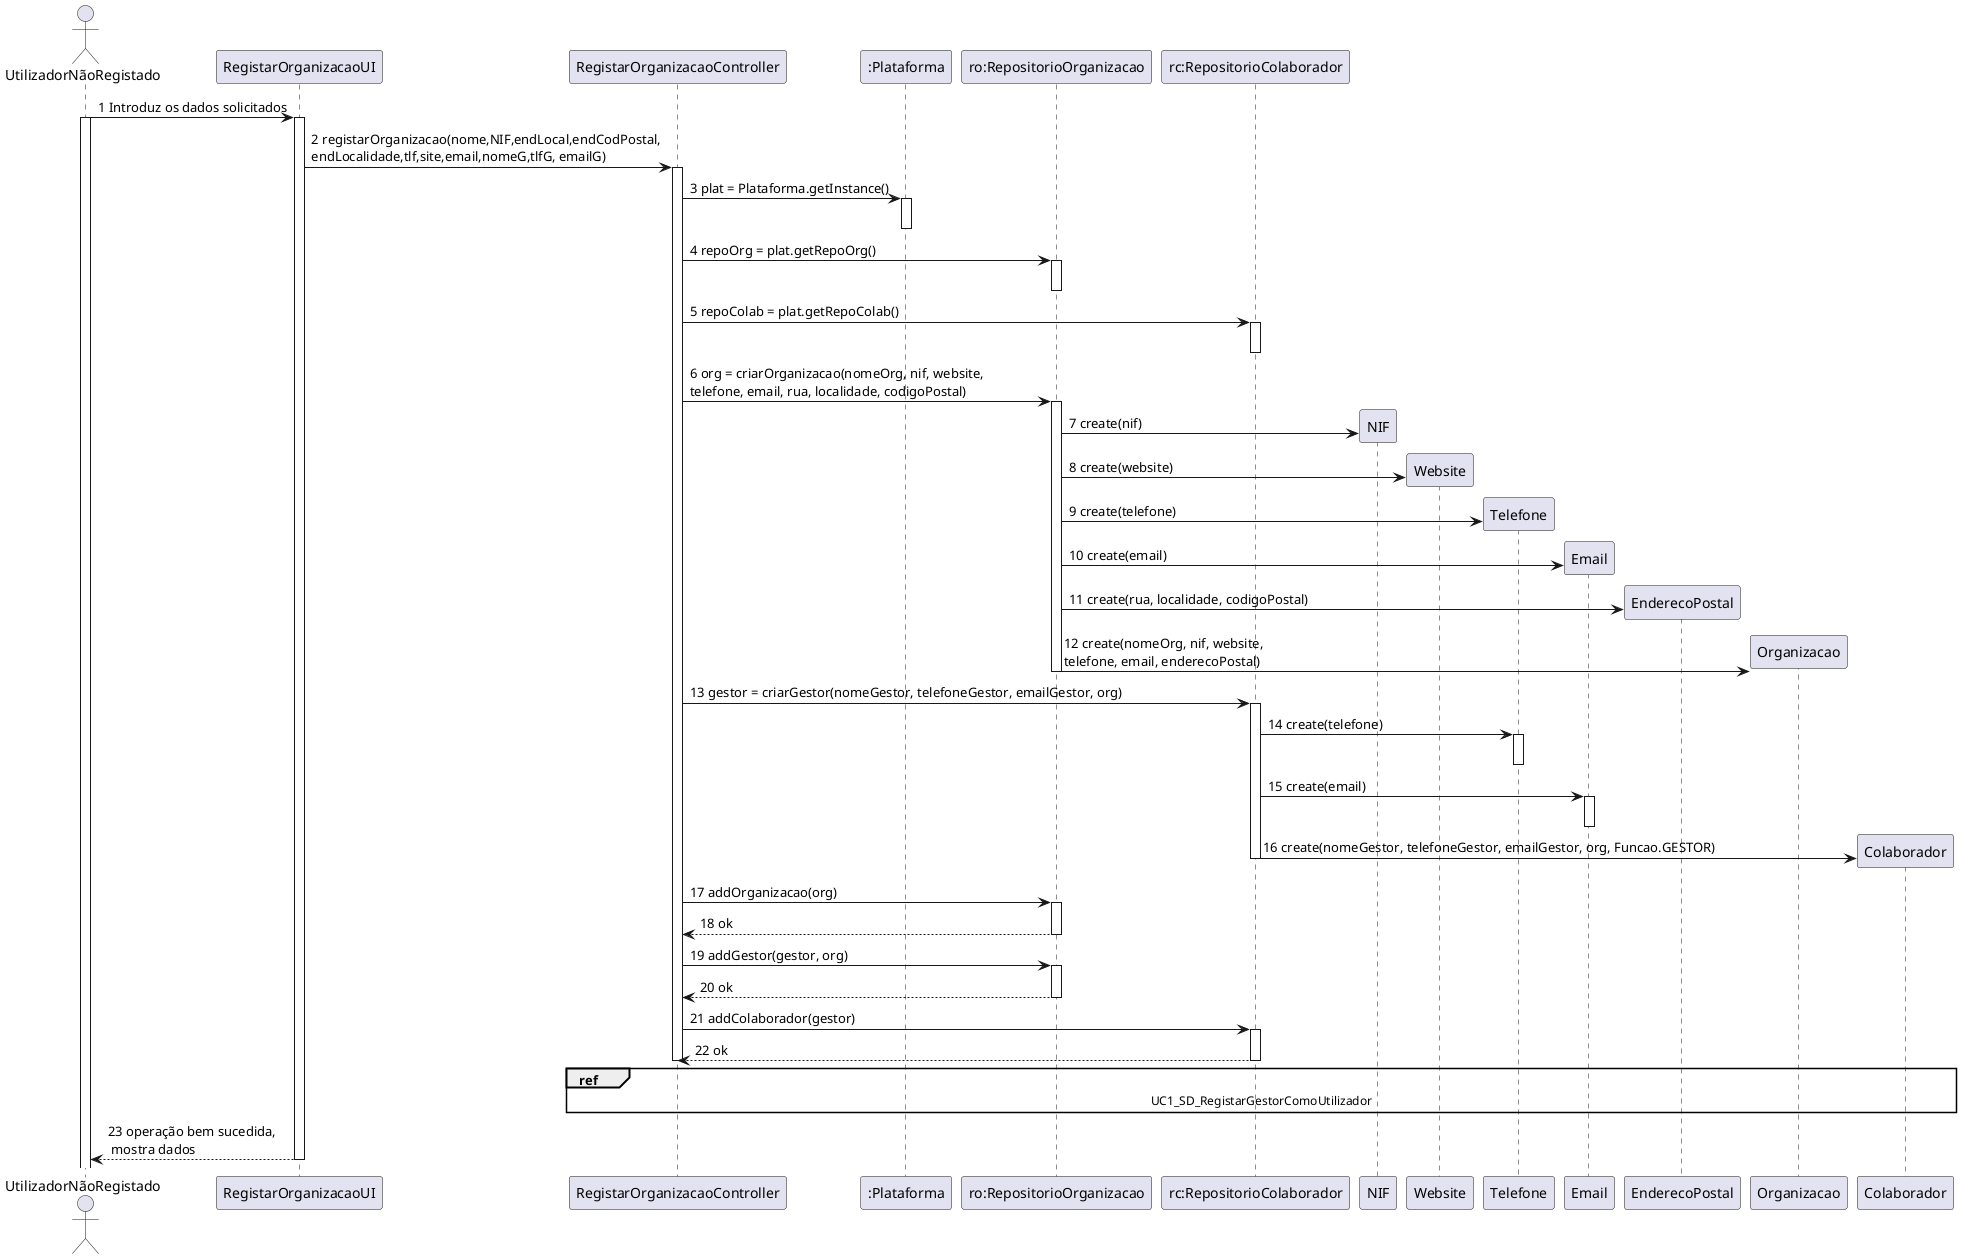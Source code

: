 @startuml 
actor UtilizadorNãoRegistado as UtilizadorNãoRegistado
UtilizadorNãoRegistado -> "RegistarOrganizacaoUI" : 1 Introduz os dados solicitados
activate UtilizadorNãoRegistado
activate "RegistarOrganizacaoUI"
"RegistarOrganizacaoUI" -> "RegistarOrganizacaoController" : 2 registarOrganizacao(nome,NIF,endLocal,endCodPostal,\nendLocalidade,tlf,site,email,nomeG,tlfG, emailG)
activate "RegistarOrganizacaoController"
"RegistarOrganizacaoController" -> ":Plataforma" : 3 plat = Plataforma.getInstance()
activate ":Plataforma"
deactivate ":Plataforma"
"RegistarOrganizacaoController" -> "ro:RepositorioOrganizacao" : 4 repoOrg = plat.getRepoOrg()
activate "ro:RepositorioOrganizacao"
deactivate "ro:RepositorioOrganizacao"
"RegistarOrganizacaoController" -> "rc:RepositorioColaborador" : 5 repoColab = plat.getRepoColab()
activate "rc:RepositorioColaborador"
deactivate "rc:RepositorioColaborador"
"RegistarOrganizacaoController" -> "ro:RepositorioOrganizacao" : 6 org = criarOrganizacao(nomeOrg, nif, website, \ntelefone, email, rua, localidade, codigoPostal)
activate "ro:RepositorioOrganizacao"
"ro:RepositorioOrganizacao" -> NIF ** : 7 create(nif)
"ro:RepositorioOrganizacao" -> Website ** : 8 create(website)
"ro:RepositorioOrganizacao" -> Telefone ** : 9 create(telefone)
"ro:RepositorioOrganizacao" -> Email ** : 10 create(email)
"ro:RepositorioOrganizacao" -> EnderecoPostal ** : 11 create(rua, localidade, codigoPostal)
"ro:RepositorioOrganizacao" -> Organizacao ** : 12 create(nomeOrg, nif, website, \ntelefone, email, enderecoPostal)
deactivate "ro:RepositorioOrganizacao"
"RegistarOrganizacaoController" -> "rc:RepositorioColaborador" : 13 gestor = criarGestor(nomeGestor, telefoneGestor, emailGestor, org)
activate "rc:RepositorioColaborador"
"rc:RepositorioColaborador" -> Telefone : 14 create(telefone)
activate Telefone
deactivate Telefone
"rc:RepositorioColaborador" -> Email : 15 create(email)
activate Email
deactivate Email
"rc:RepositorioColaborador" -> Colaborador ** : 16 create(nomeGestor, telefoneGestor, emailGestor, org, Funcao.GESTOR)
deactivate "rc:RepositorioColaborador"
"RegistarOrganizacaoController" -> "ro:RepositorioOrganizacao" : 17 addOrganizacao(org)
activate "ro:RepositorioOrganizacao"
"RegistarOrganizacaoController" <-- "ro:RepositorioOrganizacao" : 18 ok
deactivate "ro:RepositorioOrganizacao"
"RegistarOrganizacaoController" -> "ro:RepositorioOrganizacao" : 19 addGestor(gestor, org)
activate "ro:RepositorioOrganizacao"
"RegistarOrganizacaoController" <-- "ro:RepositorioOrganizacao" : 20 ok
deactivate "ro:RepositorioOrganizacao"
"RegistarOrganizacaoController" -> "rc:RepositorioColaborador" : 21 addColaborador(gestor)
activate "rc:RepositorioColaborador"
"RegistarOrganizacaoController" <-- "rc:RepositorioColaborador" : 22 ok
deactivate "rc:RepositorioColaborador"
ref over RegistarOrganizacaoController, Colaborador : UC1_SD_RegistarGestorComoUtilizador
deactivate "RegistarOrganizacaoController"
"RegistarOrganizacaoUI" --> UtilizadorNãoRegistado : 23 operação bem sucedida, \n mostra dados
deactivate "RegistarOrganizacaoUI"
@enduml
